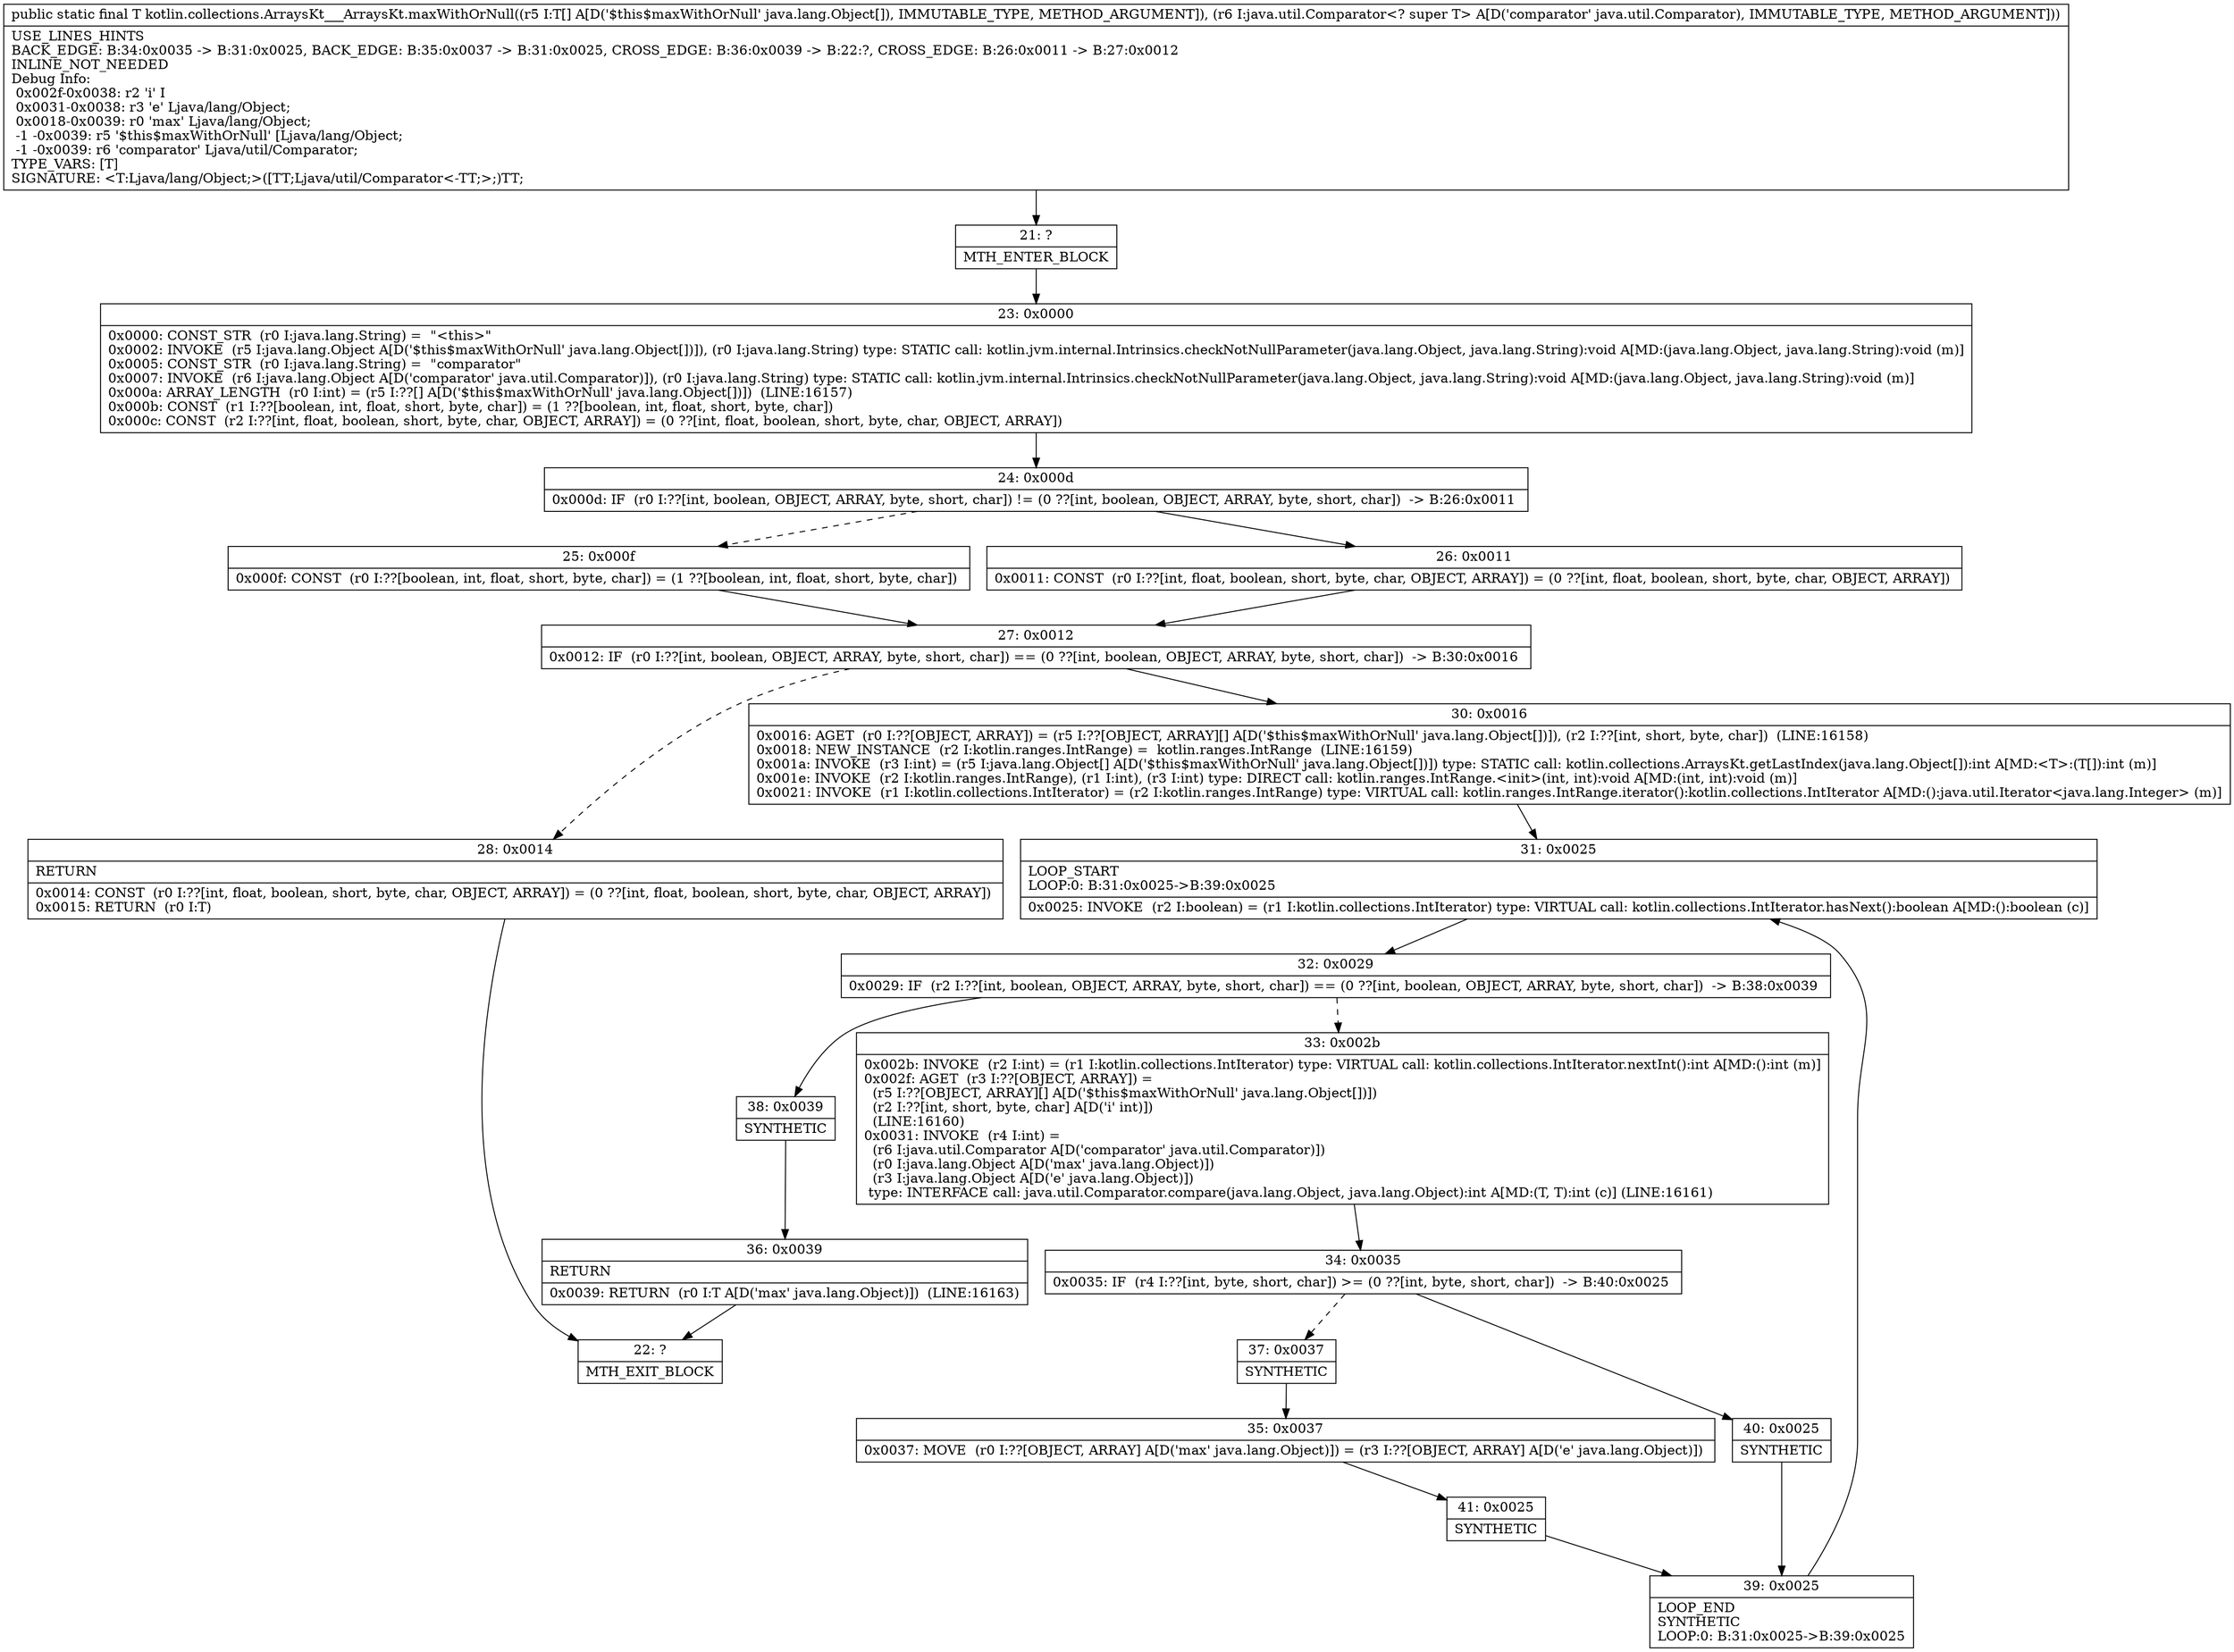 digraph "CFG forkotlin.collections.ArraysKt___ArraysKt.maxWithOrNull([Ljava\/lang\/Object;Ljava\/util\/Comparator;)Ljava\/lang\/Object;" {
Node_21 [shape=record,label="{21\:\ ?|MTH_ENTER_BLOCK\l}"];
Node_23 [shape=record,label="{23\:\ 0x0000|0x0000: CONST_STR  (r0 I:java.lang.String) =  \"\<this\>\" \l0x0002: INVOKE  (r5 I:java.lang.Object A[D('$this$maxWithOrNull' java.lang.Object[])]), (r0 I:java.lang.String) type: STATIC call: kotlin.jvm.internal.Intrinsics.checkNotNullParameter(java.lang.Object, java.lang.String):void A[MD:(java.lang.Object, java.lang.String):void (m)]\l0x0005: CONST_STR  (r0 I:java.lang.String) =  \"comparator\" \l0x0007: INVOKE  (r6 I:java.lang.Object A[D('comparator' java.util.Comparator)]), (r0 I:java.lang.String) type: STATIC call: kotlin.jvm.internal.Intrinsics.checkNotNullParameter(java.lang.Object, java.lang.String):void A[MD:(java.lang.Object, java.lang.String):void (m)]\l0x000a: ARRAY_LENGTH  (r0 I:int) = (r5 I:??[] A[D('$this$maxWithOrNull' java.lang.Object[])])  (LINE:16157)\l0x000b: CONST  (r1 I:??[boolean, int, float, short, byte, char]) = (1 ??[boolean, int, float, short, byte, char]) \l0x000c: CONST  (r2 I:??[int, float, boolean, short, byte, char, OBJECT, ARRAY]) = (0 ??[int, float, boolean, short, byte, char, OBJECT, ARRAY]) \l}"];
Node_24 [shape=record,label="{24\:\ 0x000d|0x000d: IF  (r0 I:??[int, boolean, OBJECT, ARRAY, byte, short, char]) != (0 ??[int, boolean, OBJECT, ARRAY, byte, short, char])  \-\> B:26:0x0011 \l}"];
Node_25 [shape=record,label="{25\:\ 0x000f|0x000f: CONST  (r0 I:??[boolean, int, float, short, byte, char]) = (1 ??[boolean, int, float, short, byte, char]) \l}"];
Node_27 [shape=record,label="{27\:\ 0x0012|0x0012: IF  (r0 I:??[int, boolean, OBJECT, ARRAY, byte, short, char]) == (0 ??[int, boolean, OBJECT, ARRAY, byte, short, char])  \-\> B:30:0x0016 \l}"];
Node_28 [shape=record,label="{28\:\ 0x0014|RETURN\l|0x0014: CONST  (r0 I:??[int, float, boolean, short, byte, char, OBJECT, ARRAY]) = (0 ??[int, float, boolean, short, byte, char, OBJECT, ARRAY]) \l0x0015: RETURN  (r0 I:T) \l}"];
Node_22 [shape=record,label="{22\:\ ?|MTH_EXIT_BLOCK\l}"];
Node_30 [shape=record,label="{30\:\ 0x0016|0x0016: AGET  (r0 I:??[OBJECT, ARRAY]) = (r5 I:??[OBJECT, ARRAY][] A[D('$this$maxWithOrNull' java.lang.Object[])]), (r2 I:??[int, short, byte, char])  (LINE:16158)\l0x0018: NEW_INSTANCE  (r2 I:kotlin.ranges.IntRange) =  kotlin.ranges.IntRange  (LINE:16159)\l0x001a: INVOKE  (r3 I:int) = (r5 I:java.lang.Object[] A[D('$this$maxWithOrNull' java.lang.Object[])]) type: STATIC call: kotlin.collections.ArraysKt.getLastIndex(java.lang.Object[]):int A[MD:\<T\>:(T[]):int (m)]\l0x001e: INVOKE  (r2 I:kotlin.ranges.IntRange), (r1 I:int), (r3 I:int) type: DIRECT call: kotlin.ranges.IntRange.\<init\>(int, int):void A[MD:(int, int):void (m)]\l0x0021: INVOKE  (r1 I:kotlin.collections.IntIterator) = (r2 I:kotlin.ranges.IntRange) type: VIRTUAL call: kotlin.ranges.IntRange.iterator():kotlin.collections.IntIterator A[MD:():java.util.Iterator\<java.lang.Integer\> (m)]\l}"];
Node_31 [shape=record,label="{31\:\ 0x0025|LOOP_START\lLOOP:0: B:31:0x0025\-\>B:39:0x0025\l|0x0025: INVOKE  (r2 I:boolean) = (r1 I:kotlin.collections.IntIterator) type: VIRTUAL call: kotlin.collections.IntIterator.hasNext():boolean A[MD:():boolean (c)]\l}"];
Node_32 [shape=record,label="{32\:\ 0x0029|0x0029: IF  (r2 I:??[int, boolean, OBJECT, ARRAY, byte, short, char]) == (0 ??[int, boolean, OBJECT, ARRAY, byte, short, char])  \-\> B:38:0x0039 \l}"];
Node_33 [shape=record,label="{33\:\ 0x002b|0x002b: INVOKE  (r2 I:int) = (r1 I:kotlin.collections.IntIterator) type: VIRTUAL call: kotlin.collections.IntIterator.nextInt():int A[MD:():int (m)]\l0x002f: AGET  (r3 I:??[OBJECT, ARRAY]) = \l  (r5 I:??[OBJECT, ARRAY][] A[D('$this$maxWithOrNull' java.lang.Object[])])\l  (r2 I:??[int, short, byte, char] A[D('i' int)])\l  (LINE:16160)\l0x0031: INVOKE  (r4 I:int) = \l  (r6 I:java.util.Comparator A[D('comparator' java.util.Comparator)])\l  (r0 I:java.lang.Object A[D('max' java.lang.Object)])\l  (r3 I:java.lang.Object A[D('e' java.lang.Object)])\l type: INTERFACE call: java.util.Comparator.compare(java.lang.Object, java.lang.Object):int A[MD:(T, T):int (c)] (LINE:16161)\l}"];
Node_34 [shape=record,label="{34\:\ 0x0035|0x0035: IF  (r4 I:??[int, byte, short, char]) \>= (0 ??[int, byte, short, char])  \-\> B:40:0x0025 \l}"];
Node_37 [shape=record,label="{37\:\ 0x0037|SYNTHETIC\l}"];
Node_35 [shape=record,label="{35\:\ 0x0037|0x0037: MOVE  (r0 I:??[OBJECT, ARRAY] A[D('max' java.lang.Object)]) = (r3 I:??[OBJECT, ARRAY] A[D('e' java.lang.Object)]) \l}"];
Node_41 [shape=record,label="{41\:\ 0x0025|SYNTHETIC\l}"];
Node_39 [shape=record,label="{39\:\ 0x0025|LOOP_END\lSYNTHETIC\lLOOP:0: B:31:0x0025\-\>B:39:0x0025\l}"];
Node_40 [shape=record,label="{40\:\ 0x0025|SYNTHETIC\l}"];
Node_38 [shape=record,label="{38\:\ 0x0039|SYNTHETIC\l}"];
Node_36 [shape=record,label="{36\:\ 0x0039|RETURN\l|0x0039: RETURN  (r0 I:T A[D('max' java.lang.Object)])  (LINE:16163)\l}"];
Node_26 [shape=record,label="{26\:\ 0x0011|0x0011: CONST  (r0 I:??[int, float, boolean, short, byte, char, OBJECT, ARRAY]) = (0 ??[int, float, boolean, short, byte, char, OBJECT, ARRAY]) \l}"];
MethodNode[shape=record,label="{public static final T kotlin.collections.ArraysKt___ArraysKt.maxWithOrNull((r5 I:T[] A[D('$this$maxWithOrNull' java.lang.Object[]), IMMUTABLE_TYPE, METHOD_ARGUMENT]), (r6 I:java.util.Comparator\<? super T\> A[D('comparator' java.util.Comparator), IMMUTABLE_TYPE, METHOD_ARGUMENT]))  | USE_LINES_HINTS\lBACK_EDGE: B:34:0x0035 \-\> B:31:0x0025, BACK_EDGE: B:35:0x0037 \-\> B:31:0x0025, CROSS_EDGE: B:36:0x0039 \-\> B:22:?, CROSS_EDGE: B:26:0x0011 \-\> B:27:0x0012\lINLINE_NOT_NEEDED\lDebug Info:\l  0x002f\-0x0038: r2 'i' I\l  0x0031\-0x0038: r3 'e' Ljava\/lang\/Object;\l  0x0018\-0x0039: r0 'max' Ljava\/lang\/Object;\l  \-1 \-0x0039: r5 '$this$maxWithOrNull' [Ljava\/lang\/Object;\l  \-1 \-0x0039: r6 'comparator' Ljava\/util\/Comparator;\lTYPE_VARS: [T]\lSIGNATURE: \<T:Ljava\/lang\/Object;\>([TT;Ljava\/util\/Comparator\<\-TT;\>;)TT;\l}"];
MethodNode -> Node_21;Node_21 -> Node_23;
Node_23 -> Node_24;
Node_24 -> Node_25[style=dashed];
Node_24 -> Node_26;
Node_25 -> Node_27;
Node_27 -> Node_28[style=dashed];
Node_27 -> Node_30;
Node_28 -> Node_22;
Node_30 -> Node_31;
Node_31 -> Node_32;
Node_32 -> Node_33[style=dashed];
Node_32 -> Node_38;
Node_33 -> Node_34;
Node_34 -> Node_37[style=dashed];
Node_34 -> Node_40;
Node_37 -> Node_35;
Node_35 -> Node_41;
Node_41 -> Node_39;
Node_39 -> Node_31;
Node_40 -> Node_39;
Node_38 -> Node_36;
Node_36 -> Node_22;
Node_26 -> Node_27;
}


